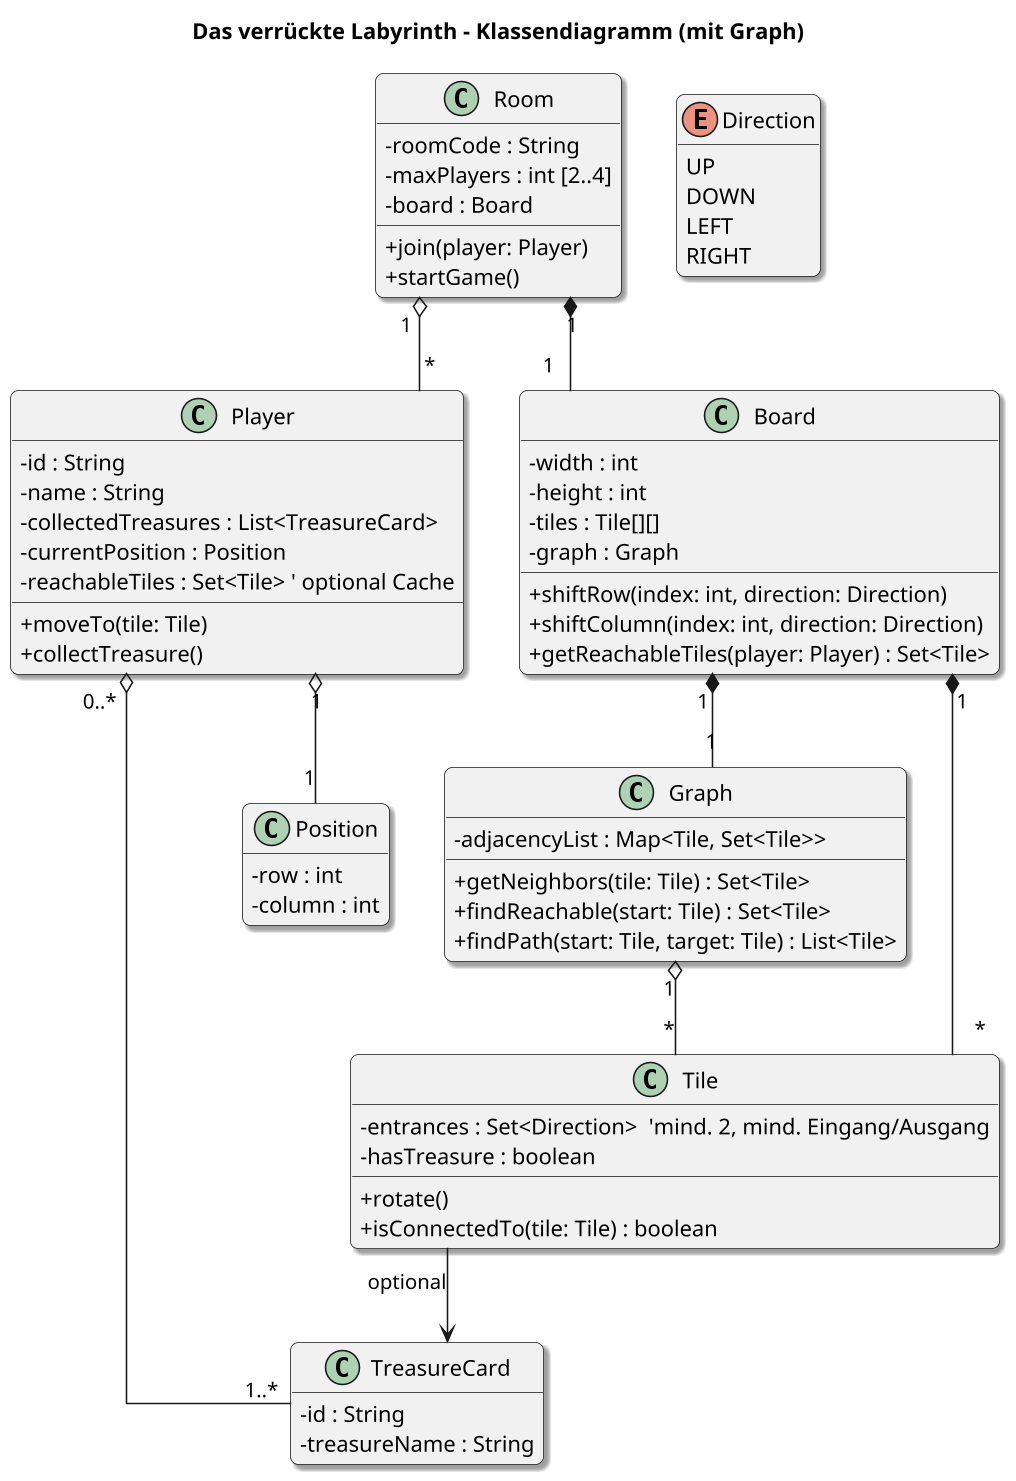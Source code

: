 @startuml
title Das verrückte Labyrinth - Klassendiagramm (mit Graph)

skinparam dpi 150
skinparam shadowing true
skinparam roundCorner 10
skinparam linetype ortho
skinparam classAttributeIconSize 0
hide empty members

'----------------------------
' Haupt-Entities
'----------------------------
class Room {
  - roomCode : String
  - maxPlayers : int [2..4]
  - board : Board
  + join(player: Player)
  + startGame()
}

class Player {
  - id : String
  - name : String
  - collectedTreasures : List<TreasureCard>
  - currentPosition : Position
  - reachableTiles : Set<Tile> ' optional Cache
  + moveTo(tile: Tile)
  + collectTreasure()
}

class Board {
  - width : int
  - height : int
  - tiles : Tile[][]
  - graph : Graph
  + shiftRow(index: int, direction: Direction)
  + shiftColumn(index: int, direction: Direction)
  + getReachableTiles(player: Player) : Set<Tile>
}

class Graph {
  - adjacencyList : Map<Tile, Set<Tile>>
  + getNeighbors(tile: Tile) : Set<Tile>
  + findReachable(start: Tile) : Set<Tile>
  + findPath(start: Tile, target: Tile) : List<Tile>
}

class Tile {
  - entrances : Set<Direction>  'mind. 2, mind. Eingang/Ausgang
  - hasTreasure : boolean
  + rotate()
  + isConnectedTo(tile: Tile) : boolean
}

class TreasureCard {
  - id : String
  - treasureName : String
}

class Position {
  - row : int
  - column : int
}

enum Direction {
  UP
  DOWN
  LEFT
  RIGHT
}

'----------------------------
' Beziehungen
'----------------------------
Room "1" o-- "*" Player
Room "1" *-- "1" Board
Board "1" *-- "*" Tile
Board "1" *-- "1" Graph
Graph "1" o-- "*" Tile
Player "0..*" o-- "1..*" TreasureCard
Player "1" o-- "1" Position
Tile --> TreasureCard : optional

@enduml
